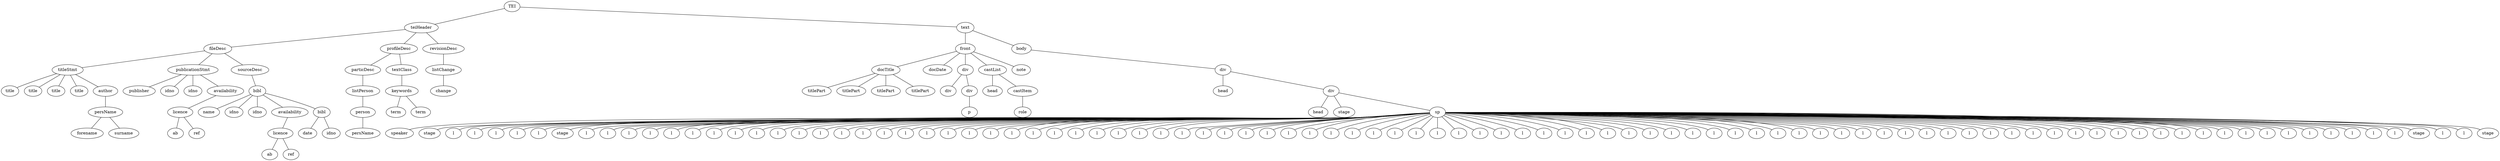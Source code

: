 graph Tree {
	"t0" [label = "TEI"];
	"t1" [label = "teiHeader"];
	"t2" [label = "fileDesc"];
	"t3" [label = "titleStmt"];
	"t4" [label = "title"];
	"t5" [label = "title"];
	"t6" [label = "title"];
	"t7" [label = "title"];
	"t8" [label = "author"];
	"t9" [label = "persName"];
	"t10" [label = "forename"];
	"t11" [label = "surname"];
	"t12" [label = "publicationStmt"];
	"t13" [label = "publisher"];
	"t14" [label = "idno"];
	"t15" [label = "idno"];
	"t16" [label = "availability"];
	"t17" [label = "licence"];
	"t18" [label = "ab"];
	"t19" [label = "ref"];
	"t20" [label = "sourceDesc"];
	"t21" [label = "bibl"];
	"t22" [label = "name"];
	"t23" [label = "idno"];
	"t24" [label = "idno"];
	"t25" [label = "availability"];
	"t26" [label = "licence"];
	"t27" [label = "ab"];
	"t28" [label = "ref"];
	"t29" [label = "bibl"];
	"t30" [label = "date"];
	"t31" [label = "idno"];
	"t32" [label = "profileDesc"];
	"t33" [label = "particDesc"];
	"t34" [label = "listPerson"];
	"t35" [label = "person"];
	"t36" [label = "persName"];
	"t37" [label = "textClass"];
	"t38" [label = "keywords"];
	"t39" [label = "term"];
	"t40" [label = "term"];
	"t41" [label = "revisionDesc"];
	"t42" [label = "listChange"];
	"t43" [label = "change"];
	"t44" [label = "text"];
	"t45" [label = "front"];
	"t46" [label = "docTitle"];
	"t47" [label = "titlePart"];
	"t48" [label = "titlePart"];
	"t49" [label = "titlePart"];
	"t50" [label = "titlePart"];
	"t51" [label = "docDate"];
	"t52" [label = "div"];
	"t53" [label = "div"];
	"t54" [label = "div"];
	"t55" [label = "p"];
	"t56" [label = "castList"];
	"t57" [label = "head"];
	"t58" [label = "castItem"];
	"t59" [label = "role"];
	"t60" [label = "note"];
	"t61" [label = "body"];
	"t62" [label = "div"];
	"t63" [label = "head"];
	"t64" [label = "div"];
	"t65" [label = "head"];
	"t66" [label = "stage"];
	"t67" [label = "sp"];
	"t68" [label = "speaker"];
	"t69" [label = "stage"];
	"t70" [label = "l"];
	"t71" [label = "l"];
	"t72" [label = "l"];
	"t73" [label = "l"];
	"t74" [label = "l"];
	"t75" [label = "stage"];
	"t76" [label = "l"];
	"t77" [label = "l"];
	"t78" [label = "l"];
	"t79" [label = "l"];
	"t80" [label = "l"];
	"t81" [label = "l"];
	"t82" [label = "l"];
	"t83" [label = "l"];
	"t84" [label = "l"];
	"t85" [label = "l"];
	"t86" [label = "l"];
	"t87" [label = "l"];
	"t88" [label = "l"];
	"t89" [label = "l"];
	"t90" [label = "l"];
	"t91" [label = "l"];
	"t92" [label = "l"];
	"t93" [label = "l"];
	"t94" [label = "l"];
	"t95" [label = "l"];
	"t96" [label = "l"];
	"t97" [label = "l"];
	"t98" [label = "l"];
	"t99" [label = "l"];
	"t100" [label = "l"];
	"t101" [label = "l"];
	"t102" [label = "l"];
	"t103" [label = "l"];
	"t104" [label = "l"];
	"t105" [label = "l"];
	"t106" [label = "l"];
	"t107" [label = "l"];
	"t108" [label = "l"];
	"t109" [label = "l"];
	"t110" [label = "l"];
	"t111" [label = "l"];
	"t112" [label = "l"];
	"t113" [label = "l"];
	"t114" [label = "l"];
	"t115" [label = "l"];
	"t116" [label = "l"];
	"t117" [label = "l"];
	"t118" [label = "l"];
	"t119" [label = "l"];
	"t120" [label = "l"];
	"t121" [label = "l"];
	"t122" [label = "l"];
	"t123" [label = "l"];
	"t124" [label = "l"];
	"t125" [label = "l"];
	"t126" [label = "l"];
	"t127" [label = "l"];
	"t128" [label = "l"];
	"t129" [label = "l"];
	"t130" [label = "l"];
	"t131" [label = "l"];
	"t132" [label = "l"];
	"t133" [label = "l"];
	"t134" [label = "l"];
	"t135" [label = "l"];
	"t136" [label = "l"];
	"t137" [label = "l"];
	"t138" [label = "l"];
	"t139" [label = "l"];
	"t140" [label = "l"];
	"t141" [label = "l"];
	"t142" [label = "l"];
	"t143" [label = "l"];
	"t144" [label = "l"];
	"t145" [label = "l"];
	"t146" [label = "l"];
	"t147" [label = "l"];
	"t148" [label = "l"];
	"t149" [label = "l"];
	"t150" [label = "l"];
	"t151" [label = "l"];
	"t152" [label = "l"];
	"t153" [label = "l"];
	"t154" [label = "l"];
	"t155" [label = "l"];
	"t156" [label = "l"];
	"t157" [label = "l"];
	"t158" [label = "l"];
	"t159" [label = "l"];
	"t160" [label = "l"];
	"t161" [label = "l"];
	"t162" [label = "stage"];
	"t163" [label = "l"];
	"t164" [label = "l"];
	"t165" [label = "stage"];
	"t0" -- "t1";
	"t1" -- "t2";
	"t2" -- "t3";
	"t3" -- "t4";
	"t3" -- "t5";
	"t3" -- "t6";
	"t3" -- "t7";
	"t3" -- "t8";
	"t8" -- "t9";
	"t9" -- "t10";
	"t9" -- "t11";
	"t2" -- "t12";
	"t12" -- "t13";
	"t12" -- "t14";
	"t12" -- "t15";
	"t12" -- "t16";
	"t16" -- "t17";
	"t17" -- "t18";
	"t17" -- "t19";
	"t2" -- "t20";
	"t20" -- "t21";
	"t21" -- "t22";
	"t21" -- "t23";
	"t21" -- "t24";
	"t21" -- "t25";
	"t25" -- "t26";
	"t26" -- "t27";
	"t26" -- "t28";
	"t21" -- "t29";
	"t29" -- "t30";
	"t29" -- "t31";
	"t1" -- "t32";
	"t32" -- "t33";
	"t33" -- "t34";
	"t34" -- "t35";
	"t35" -- "t36";
	"t32" -- "t37";
	"t37" -- "t38";
	"t38" -- "t39";
	"t38" -- "t40";
	"t1" -- "t41";
	"t41" -- "t42";
	"t42" -- "t43";
	"t0" -- "t44";
	"t44" -- "t45";
	"t45" -- "t46";
	"t46" -- "t47";
	"t46" -- "t48";
	"t46" -- "t49";
	"t46" -- "t50";
	"t45" -- "t51";
	"t45" -- "t52";
	"t52" -- "t53";
	"t52" -- "t54";
	"t54" -- "t55";
	"t45" -- "t56";
	"t56" -- "t57";
	"t56" -- "t58";
	"t58" -- "t59";
	"t45" -- "t60";
	"t44" -- "t61";
	"t61" -- "t62";
	"t62" -- "t63";
	"t62" -- "t64";
	"t64" -- "t65";
	"t64" -- "t66";
	"t64" -- "t67";
	"t67" -- "t68";
	"t67" -- "t69";
	"t67" -- "t70";
	"t67" -- "t71";
	"t67" -- "t72";
	"t67" -- "t73";
	"t67" -- "t74";
	"t67" -- "t75";
	"t67" -- "t76";
	"t67" -- "t77";
	"t67" -- "t78";
	"t67" -- "t79";
	"t67" -- "t80";
	"t67" -- "t81";
	"t67" -- "t82";
	"t67" -- "t83";
	"t67" -- "t84";
	"t67" -- "t85";
	"t67" -- "t86";
	"t67" -- "t87";
	"t67" -- "t88";
	"t67" -- "t89";
	"t67" -- "t90";
	"t67" -- "t91";
	"t67" -- "t92";
	"t67" -- "t93";
	"t67" -- "t94";
	"t67" -- "t95";
	"t67" -- "t96";
	"t67" -- "t97";
	"t67" -- "t98";
	"t67" -- "t99";
	"t67" -- "t100";
	"t67" -- "t101";
	"t67" -- "t102";
	"t67" -- "t103";
	"t67" -- "t104";
	"t67" -- "t105";
	"t67" -- "t106";
	"t67" -- "t107";
	"t67" -- "t108";
	"t67" -- "t109";
	"t67" -- "t110";
	"t67" -- "t111";
	"t67" -- "t112";
	"t67" -- "t113";
	"t67" -- "t114";
	"t67" -- "t115";
	"t67" -- "t116";
	"t67" -- "t117";
	"t67" -- "t118";
	"t67" -- "t119";
	"t67" -- "t120";
	"t67" -- "t121";
	"t67" -- "t122";
	"t67" -- "t123";
	"t67" -- "t124";
	"t67" -- "t125";
	"t67" -- "t126";
	"t67" -- "t127";
	"t67" -- "t128";
	"t67" -- "t129";
	"t67" -- "t130";
	"t67" -- "t131";
	"t67" -- "t132";
	"t67" -- "t133";
	"t67" -- "t134";
	"t67" -- "t135";
	"t67" -- "t136";
	"t67" -- "t137";
	"t67" -- "t138";
	"t67" -- "t139";
	"t67" -- "t140";
	"t67" -- "t141";
	"t67" -- "t142";
	"t67" -- "t143";
	"t67" -- "t144";
	"t67" -- "t145";
	"t67" -- "t146";
	"t67" -- "t147";
	"t67" -- "t148";
	"t67" -- "t149";
	"t67" -- "t150";
	"t67" -- "t151";
	"t67" -- "t152";
	"t67" -- "t153";
	"t67" -- "t154";
	"t67" -- "t155";
	"t67" -- "t156";
	"t67" -- "t157";
	"t67" -- "t158";
	"t67" -- "t159";
	"t67" -- "t160";
	"t67" -- "t161";
	"t67" -- "t162";
	"t67" -- "t163";
	"t67" -- "t164";
	"t67" -- "t165";
}
